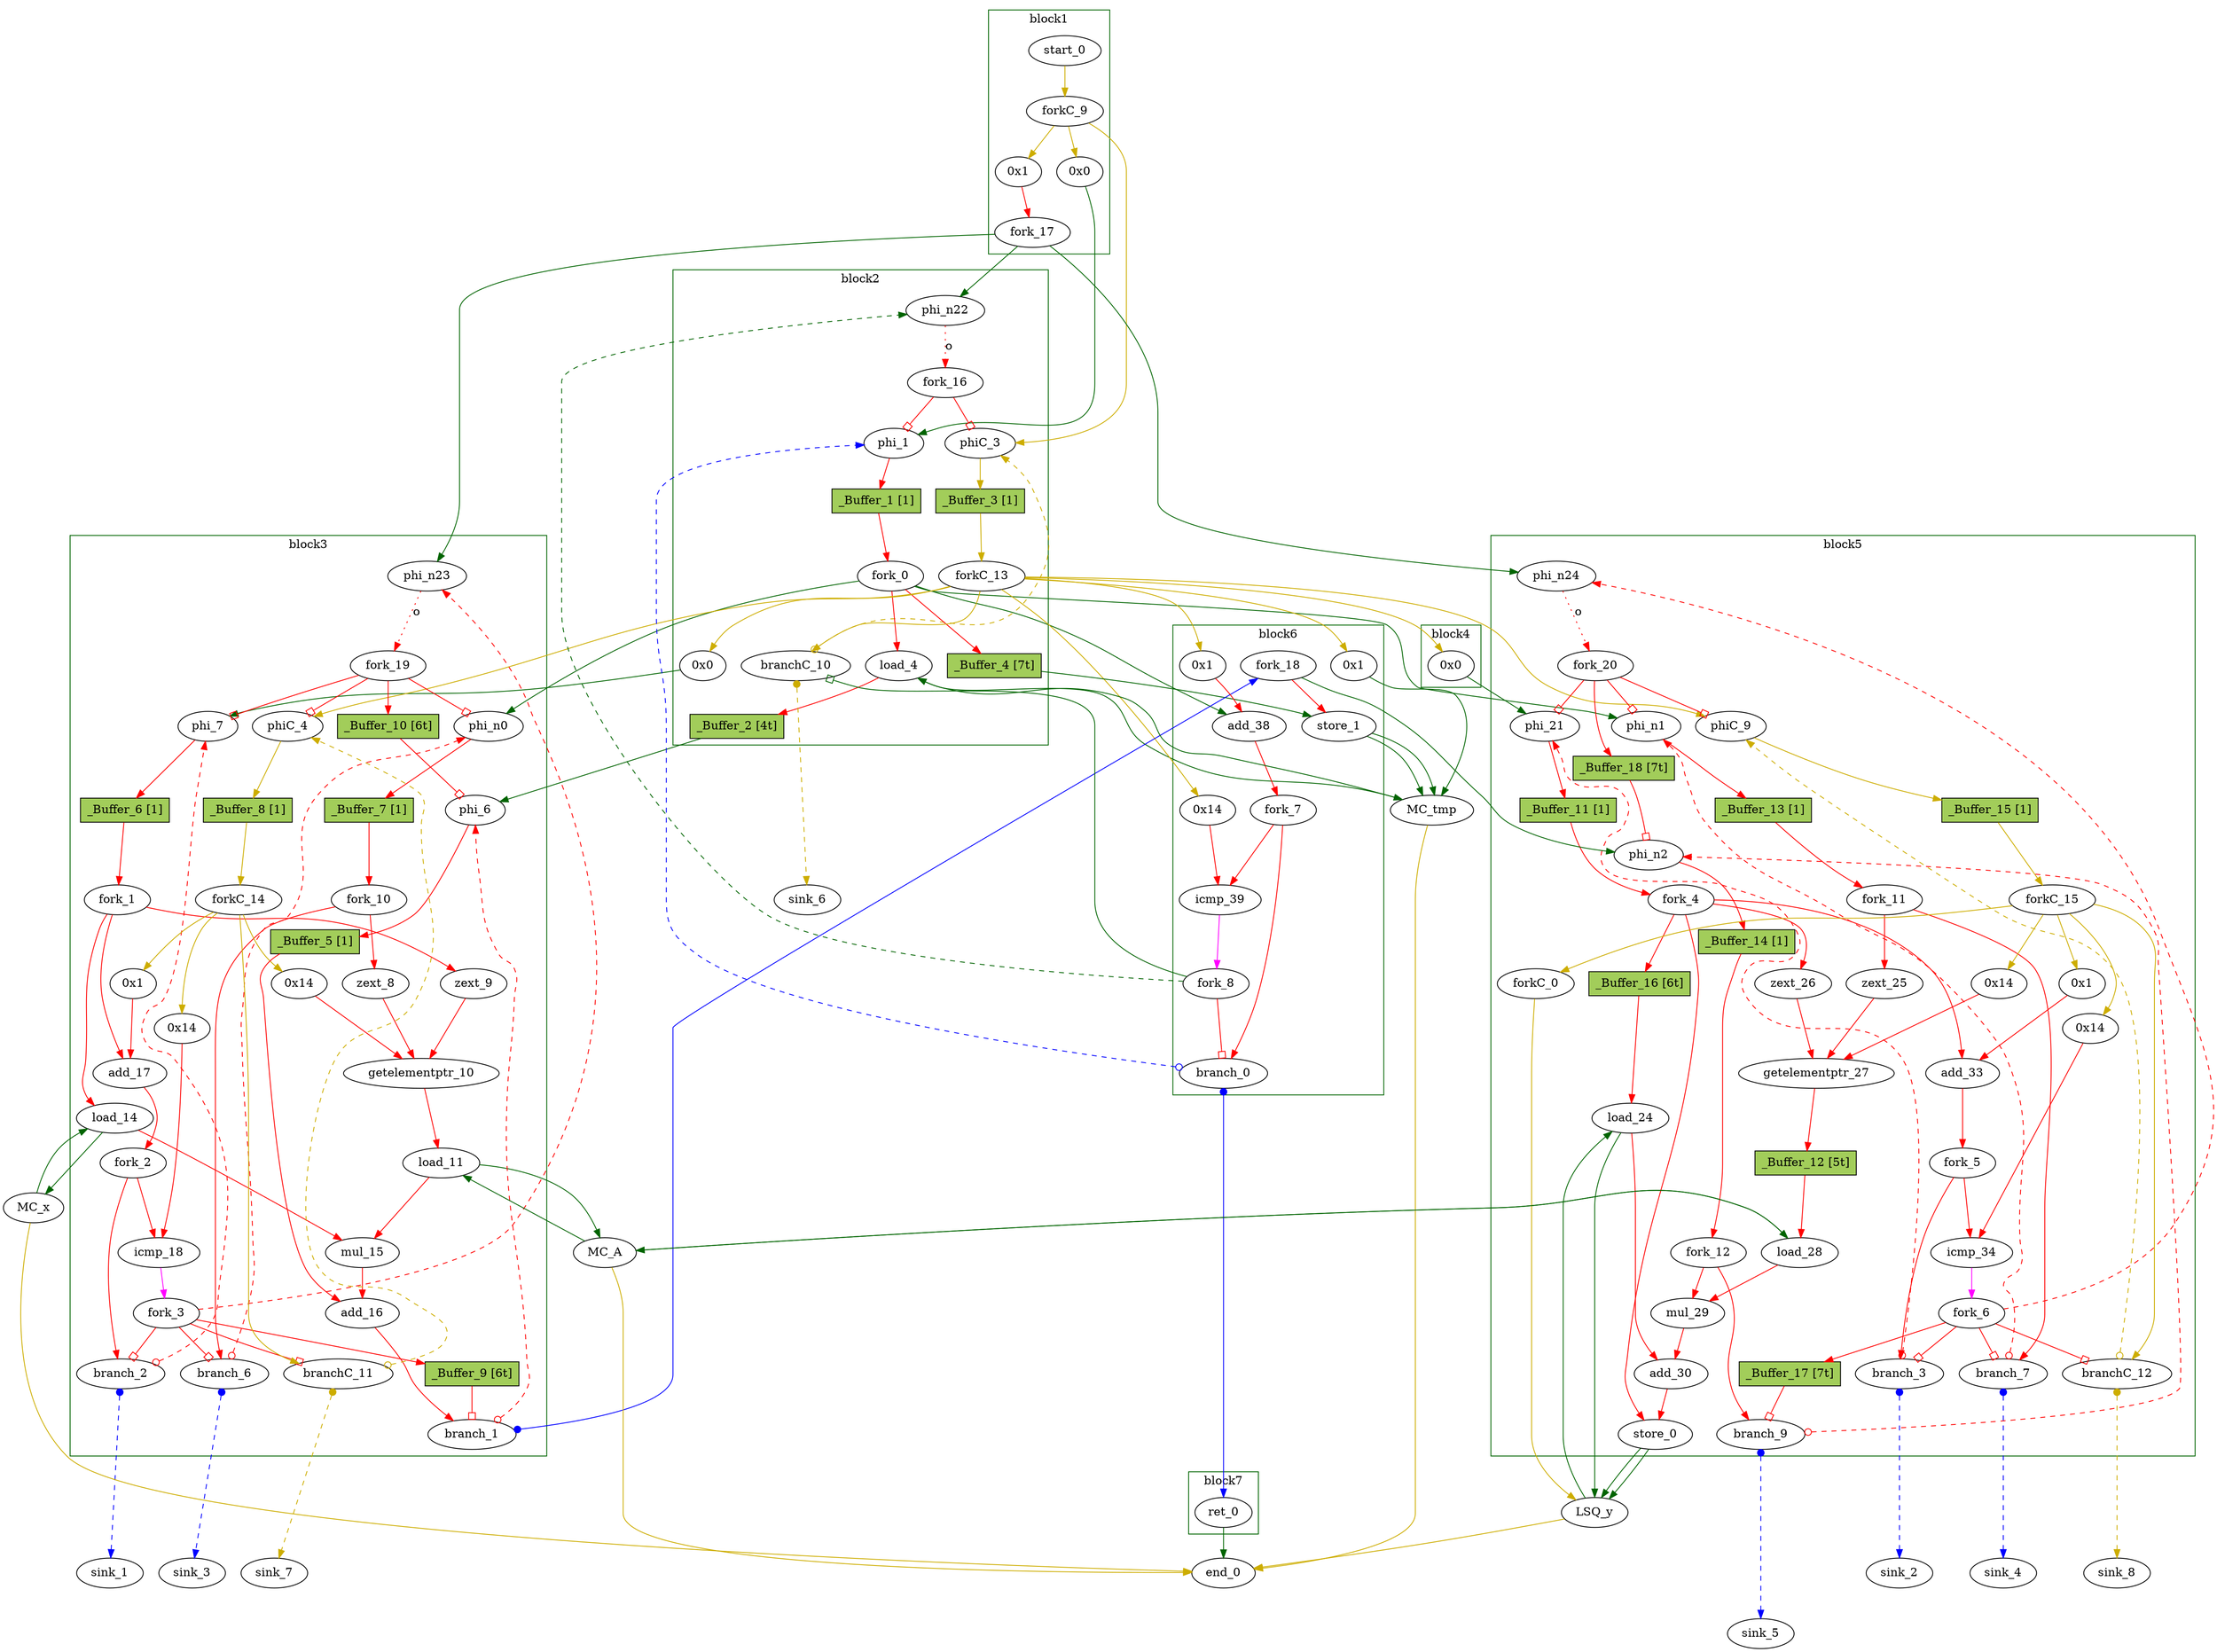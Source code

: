 // Number of blocks: 114
// Number of channels: 196
Digraph G {

  // Blocks
subgraph cluster_1 {
color = "darkgreen"
label = "block1"
  cst_0 [type=Constant, in="in1:32", out="out1:32", bbID = 1, value="0x0", label="0x0",  shape=oval];
  start_0 [type=Entry, in="in1:0", out="out1:0", bbID = 1,  shape=oval];
  cst_12 [type=Constant, in="in1:32", out="out1:32", bbID = 1, value="0x1", label="0x1",  shape=oval];
  forkC_9 [type=Fork, in="in1:0", out="out1:0 out2:0 out3:0", bbID = 1,  shape=oval];
  fork_17 [type=Fork, in="in1:32", out="out1:32 out2:32 out3:32", bbID = 1,  shape=oval];
}
subgraph cluster_2 {
color = "darkgreen"
label = "block2"
  phi_1 [type=Mux, in="in1?:1 in2:32 in3:32", out="out1:32", delay=0.366, bbID = 2,  shape=oval];
  load_4 [type=Operator, in="in1:32 in2:32", out="out1:32 out2:32", op = "mc_load_op", latency=2, bbID = 2, portID = 0, offset = 0,  shape=oval];
  cst_1 [type=Constant, in="in1:32", out="out1:32", bbID = 2, value="0x0", label="0x0",  shape=oval];
  phiC_3 [type=Mux, in="in1?:1 in2:0 in3:0", out="out1:0", delay=0.166, bbID = 2,  shape=oval];
  phi_n22 [type=Merge, in="in1:32 in2:32*i", out="out1:32", delay=0.366, bbID = 2,  shape=oval];
  branchC_10 [type=Branch, in="in1:0 in2?:1*i", out="out1+:0 out2-:0", bbID = 2,  shape=oval];
  fork_0 [type=Fork, in="in1:32", out="out1:32 out2:32 out3:32 out4:32 out5:32", bbID = 2,  shape=oval];
  forkC_13 [type=Fork, in="in1:0", out="out1:0 out2:0 out3:0 out4:0 out5:0 out6:0 out7:0 out8:0", bbID = 2,  shape=oval];
  fork_16 [type=Fork, in="in1:32", out="out1:32 out2:32", bbID = 2,  shape=oval];
  _Buffer_1 [type=Buffer, in="in1:32", out="out1:32", bbID = 2, slots=1, transparent=false, label="_Buffer_1 [1]",  shape=box, style=filled, fillcolor=darkolivegreen3, height = 0.4];
  _Buffer_2 [type=Buffer, in="in1:32", out="out1:32", bbID = 2, slots=4, transparent=true, label="_Buffer_2 [4t]",  shape=box, style=filled, fillcolor=darkolivegreen3, height = 0.4];
  _Buffer_3 [type=Buffer, in="in1:0", out="out1:0", bbID = 2, slots=1, transparent=false, label="_Buffer_3 [1]",  shape=box, style=filled, fillcolor=darkolivegreen3, height = 0.4];
  _Buffer_4 [type=Buffer, in="in1:32", out="out1:32", bbID = 2, slots=7, transparent=true, label="_Buffer_4 [7t]",  shape=box, style=filled, fillcolor=darkolivegreen3, height = 0.4];
}
subgraph cluster_3 {
color = "darkgreen"
label = "block3"
  phi_6 [type=Mux, in="in1?:1 in2:32 in3:32", out="out1:32", delay=0.366, bbID = 3,  shape=oval];
  phi_7 [type=Mux, in="in1?:1 in2:32 in3:32", out="out1:32", delay=0.366, bbID = 3,  shape=oval];
  zext_8 [type=Operator, in="in1:32", out="out1:32", op = "zext_op", bbID = 3,  shape=oval];
  zext_9 [type=Operator, in="in1:32", out="out1:32", op = "zext_op", bbID = 3,  shape=oval];
  getelementptr_10 [type=Operator, in="in1:32 in2:32 in3:32", out="out1:32", op = "getelementptr_op", delay=2.966, constants=1, bbID = 3,  shape=oval];
  load_11 [type=Operator, in="in1:32 in2:32", out="out1:32 out2:32", op = "mc_load_op", latency=2, bbID = 3, portID = 0, offset = 0,  shape=oval];
  load_14 [type=Operator, in="in1:32 in2:32", out="out1:32 out2:32", op = "mc_load_op", latency=2, bbID = 3, portID = 0, offset = 0,  shape=oval];
  mul_15 [type=Operator, in="in1:32 in2:32", out="out1:32", op = "mul_op", latency=4, bbID = 3,  shape=oval];
  add_16 [type=Operator, in="in1:32 in2:32", out="out1:32", op = "add_op", delay=1.693, bbID = 3,  shape=oval];
  cst_2 [type=Constant, in="in1:32", out="out1:32", bbID = 3, value="0x1", label="0x1",  shape=oval];
  add_17 [type=Operator, in="in1:32 in2:32", out="out1:32", op = "add_op", delay=1.693, bbID = 3,  shape=oval];
  cst_3 [type=Constant, in="in1:32", out="out1:32", bbID = 3, value="0x14", label="0x14",  shape=oval];
  icmp_18 [type=Operator, in="in1:32 in2:32", out="out1:1", op = "icmp_ult_op", delay=1.53, bbID = 3,  shape=oval];
  cst_9 [type=Constant, in="in1:32", out="out1:32", bbID = 3, value="0x14", label="0x14",  shape=oval];
  phi_n0 [type=Mux, in="in1?:1 in2:32 in3:32", out="out1:32", delay=0.366, bbID = 3,  shape=oval];
  phiC_4 [type=Mux, in="in1?:1 in2:0 in3:0", out="out1:0", delay=0.166, bbID = 3,  shape=oval];
  branch_1 [type=Branch, in="in1:32 in2?:1*i", out="out1+:32 out2-:32", bbID = 3,  shape=oval];
  phi_n23 [type=Merge, in="in1:32 in2:32*i", out="out1:32", delay=0.366, bbID = 3,  shape=oval];
  branch_2 [type=Branch, in="in1:32 in2?:1*i", out="out1+:32 out2-:32", bbID = 3,  shape=oval];
  branch_6 [type=Branch, in="in1:32 in2?:1*i", out="out1+:32 out2-:32", bbID = 3,  shape=oval];
  branchC_11 [type=Branch, in="in1:0 in2?:1*i", out="out1+:0 out2-:0", bbID = 3,  shape=oval];
  fork_1 [type=Fork, in="in1:32", out="out1:32 out2:32 out3:32", bbID = 3,  shape=oval];
  fork_2 [type=Fork, in="in1:32", out="out1:32 out2:32", bbID = 3,  shape=oval];
  fork_3 [type=Fork, in="in1:32", out="out1:32 out2:32 out3:32 out4:32 out5:32", bbID = 3,  shape=oval];
  fork_10 [type=Fork, in="in1:32", out="out1:32 out2:32", bbID = 3,  shape=oval];
  forkC_14 [type=Fork, in="in1:0", out="out1:0 out2:0 out3:0 out4:0", bbID = 3,  shape=oval];
  fork_19 [type=Fork, in="in1:32", out="out1:32 out2:32 out3:32 out4:32", bbID = 3,  shape=oval];
  _Buffer_5 [type=Buffer, in="in1:32", out="out1:32", bbID = 3, slots=1, transparent=false, label="_Buffer_5 [1]",  shape=box, style=filled, fillcolor=darkolivegreen3, height = 0.4];
  _Buffer_6 [type=Buffer, in="in1:32", out="out1:32", bbID = 3, slots=1, transparent=false, label="_Buffer_6 [1]",  shape=box, style=filled, fillcolor=darkolivegreen3, height = 0.4];
  _Buffer_7 [type=Buffer, in="in1:32", out="out1:32", bbID = 3, slots=1, transparent=false, label="_Buffer_7 [1]",  shape=box, style=filled, fillcolor=darkolivegreen3, height = 0.4];
  _Buffer_8 [type=Buffer, in="in1:0", out="out1:0", bbID = 3, slots=1, transparent=false, label="_Buffer_8 [1]",  shape=box, style=filled, fillcolor=darkolivegreen3, height = 0.4];
  _Buffer_9 [type=Buffer, in="in1:32", out="out1:32", bbID = 3, slots=6, transparent=true, label="_Buffer_9 [6t]",  shape=box, style=filled, fillcolor=darkolivegreen3, height = 0.4];
  _Buffer_10 [type=Buffer, in="in1:32", out="out1:32", bbID = 3, slots=6, transparent=true, label="_Buffer_10 [6t]",  shape=box, style=filled, fillcolor=darkolivegreen3, height = 0.4];
}
subgraph cluster_4 {
color = "darkgreen"
label = "block4"
  cst_4 [type=Constant, in="in1:32", out="out1:32", bbID = 4, value="0x0", label="0x0",  shape=oval];
}
subgraph cluster_5 {
color = "darkgreen"
label = "block5"
  phi_21 [type=Mux, in="in1?:1 in2:32 in3:32", out="out1:32", delay=0.366, bbID = 5,  shape=oval];
  load_24 [type=Operator, in="in1:32 in2:32", out="out1:32 out2:32", op = "lsq_load_op", latency=5, bbID = 5, portID = 0, offset = 0, retimingDiff=5,  shape=oval];
  zext_25 [type=Operator, in="in1:32", out="out1:32", op = "zext_op", bbID = 5, retimingDiff=1,  shape=oval];
  zext_26 [type=Operator, in="in1:32", out="out1:32", op = "zext_op", bbID = 5, retimingDiff=1,  shape=oval];
  getelementptr_27 [type=Operator, in="in1:32 in2:32 in3:32", out="out1:32", op = "getelementptr_op", delay=2.966, constants=1, bbID = 5, retimingDiff=1,  shape=oval];
  load_28 [type=Operator, in="in1:32 in2:32", out="out1:32 out2:32", op = "mc_load_op", latency=2, bbID = 5, portID = 1, offset = 0, retimingDiff=2,  shape=oval];
  mul_29 [type=Operator, in="in1:32 in2:32", out="out1:32", op = "mul_op", latency=4, bbID = 5, retimingDiff=4,  shape=oval];
  add_30 [type=Operator, in="in1:32 in2:32", out="out1:32", op = "add_op", delay=1.693, bbID = 5, retimingDiff=7,  shape=oval];
  store_0 [type=Operator, in="in1:32 in2:32", out="out1:32 out2:32", op = "lsq_store_op", bbID = 5, portID = 0, offset = 1,  shape=oval];
  cst_5 [type=Constant, in="in1:32", out="out1:32", bbID = 5, value="0x1", label="0x1", retimingDiff=1,  shape=oval];
  add_33 [type=Operator, in="in1:32 in2:32", out="out1:32", op = "add_op", delay=1.693, bbID = 5, retimingDiff=1,  shape=oval];
  cst_6 [type=Constant, in="in1:32", out="out1:32", bbID = 5, value="0x14", label="0x14", retimingDiff=1,  shape=oval];
  icmp_34 [type=Operator, in="in1:32 in2:32", out="out1:1", op = "icmp_ult_op", delay=1.53, bbID = 5, retimingDiff=1,  shape=oval];
  cst_10 [type=Constant, in="in1:32", out="out1:32", bbID = 5, value="0x14", label="0x14", retimingDiff=1,  shape=oval];
  forkC_0 [type=Fork, in="in1:0", out="out1:0", bbID = 5, retimingDiff=1,  shape=oval];
  phi_n1 [type=Mux, in="in1?:1 in2:32 in3:32", out="out1:32", delay=0.366, bbID = 5,  shape=oval];
  phi_n2 [type=Mux, in="in1?:1 in2:32 in3:32", out="out1:32", delay=0.366, bbID = 5, retimingDiff=2,  shape=oval];
  phiC_9 [type=Mux, in="in1?:1 in2:0 in3:0", out="out1:0", delay=0.166, bbID = 5,  shape=oval];
  branch_3 [type=Branch, in="in1:32 in2?:1*i", out="out1+:32 out2-:32", bbID = 5, retimingDiff=1,  shape=oval];
  phi_n24 [type=Merge, in="in1:32 in2:32*i", out="out1:32", delay=0.366, bbID = 5,  shape=oval];
  branch_7 [type=Branch, in="in1:32 in2?:1*i", out="out1+:32 out2-:32", bbID = 5, retimingDiff=1,  shape=oval];
  branch_9 [type=Branch, in="in1:32 in2?:1*i", out="out1+:32 out2-:32", bbID = 5, retimingDiff=3,  shape=oval];
  branchC_12 [type=Branch, in="in1:0 in2?:1*i", out="out1+:0 out2-:0", bbID = 5, retimingDiff=1,  shape=oval];
  fork_4 [type=Fork, in="in1:32", out="out1:32 out2:32 out3:32 out4:32", bbID = 5, retimingDiff=1,  shape=oval];
  fork_5 [type=Fork, in="in1:32", out="out1:32 out2:32", bbID = 5, retimingDiff=1,  shape=oval];
  fork_6 [type=Fork, in="in1:32", out="out1:32 out2:32 out3:32 out4:32 out5:32", bbID = 5, retimingDiff=1,  shape=oval];
  fork_11 [type=Fork, in="in1:32", out="out1:32 out2:32", bbID = 5, retimingDiff=1,  shape=oval];
  fork_12 [type=Fork, in="in1:32", out="out1:32 out2:32", bbID = 5, retimingDiff=3,  shape=oval];
  forkC_15 [type=Fork, in="in1:0", out="out1:0 out2:0 out3:0 out4:0 out5:0", bbID = 5, retimingDiff=1,  shape=oval];
  fork_20 [type=Fork, in="in1:32", out="out1:32 out2:32 out3:32 out4:32", bbID = 5,  shape=oval];
  _Buffer_11 [type=Buffer, in="in1:32", out="out1:32", bbID = 5, slots=1, transparent=false, label="_Buffer_11 [1]",  shape=box, style=filled, fillcolor=darkolivegreen3, height = 0.4];
  _Buffer_12 [type=Buffer, in="in1:32", out="out1:32", bbID = 5, slots=5, transparent=true, label="_Buffer_12 [5t]",  shape=box, style=filled, fillcolor=darkolivegreen3, height = 0.4];
  _Buffer_13 [type=Buffer, in="in1:32", out="out1:32", bbID = 5, slots=1, transparent=false, label="_Buffer_13 [1]",  shape=box, style=filled, fillcolor=darkolivegreen3, height = 0.4];
  _Buffer_14 [type=Buffer, in="in1:32", out="out1:32", bbID = 5, slots=1, transparent=false, label="_Buffer_14 [1]",  shape=box, style=filled, fillcolor=darkolivegreen3, height = 0.4];
  _Buffer_15 [type=Buffer, in="in1:0", out="out1:0", bbID = 5, slots=1, transparent=false, label="_Buffer_15 [1]",  shape=box, style=filled, fillcolor=darkolivegreen3, height = 0.4];
  _Buffer_16 [type=Buffer, in="in1:32", out="out1:32", bbID = 5, slots=6, transparent=true, label="_Buffer_16 [6t]",  shape=box, style=filled, fillcolor=darkolivegreen3, height = 0.4];
  _Buffer_17 [type=Buffer, in="in1:32", out="out1:32", bbID = 5, slots=7, transparent=true, label="_Buffer_17 [7t]",  shape=box, style=filled, fillcolor=darkolivegreen3, height = 0.4];
  _Buffer_18 [type=Buffer, in="in1:32", out="out1:32", bbID = 5, slots=7, transparent=true, label="_Buffer_18 [7t]",  shape=box, style=filled, fillcolor=darkolivegreen3, height = 0.4];
}
subgraph cluster_6 {
color = "darkgreen"
label = "block6"
  store_1 [type=Operator, in="in1:32 in2:32", out="out1:32 out2:32", op = "mc_store_op", bbID = 6, portID = 0, offset = 0,  shape=oval];
  cst_7 [type=Constant, in="in1:32", out="out1:32", bbID = 6, value="0x1", label="0x1",  shape=oval];
  add_38 [type=Operator, in="in1:32 in2:32", out="out1:32", op = "add_op", delay=1.693, bbID = 6,  shape=oval];
  cst_8 [type=Constant, in="in1:32", out="out1:32", bbID = 6, value="0x14", label="0x14",  shape=oval];
  icmp_39 [type=Operator, in="in1:32 in2:32", out="out1:1", op = "icmp_ult_op", delay=1.53, bbID = 6,  shape=oval];
  cst_11 [type=Constant, in="in1:32", out="out1:32", bbID = 6, value="0x1", label="0x1",  shape=oval];
  branch_0 [type=Branch, in="in1:32 in2?:1*i", out="out1+:32 out2-:32", bbID = 6,  shape=oval];
  fork_18 [type=Fork, in="in1:32", out="out1:32 out2:32", bbID = 6,  shape=oval];
  fork_7 [type=Fork, in="in1:32", out="out1:32 out2:32", bbID = 6,  shape=oval];
  fork_8 [type=Fork, in="in1:32", out="out1:32 out2:32 out3:32", bbID = 6,  shape=oval];
}
subgraph cluster_7 {
color = "darkgreen"
label = "block7"
  ret_0 [type=Operator, in="in1:32", out="out1:32", op = "ret_op", bbID = 7,  shape=oval];
}
  LSQ_y [type=LSQ, in="in1:0*c0 in2:32*l0a in3:32*s0a in4:32*s0d", out="out1:32*l0d out2:0*e", bbID = 0, memory = "y", bbcount = 1, ldcount = 1, stcount = 1, fifoDepth = 16, numLoads = "{1}", numStores = "{1}", loadOffsets = "{{0;0;0;0;0;0;0;0;0;0;0;0;0;0;0;0}}", storeOffsets = "{{1;0;0;0;0;0;0;0;0;0;0;0;0;0;0;0}}", loadPorts = "{{0;0;0;0;0;0;0;0;0;0;0;0;0;0;0;0}}", storePorts = "{{0;0;0;0;0;0;0;0;0;0;0;0;0;0;0;0}}", ];
  MC_tmp [type=MC, in="in1:32*c0 in2:32*l0a in3:32*s0a in4:32*s0d", out="out1:32*l0d out2:0*e", bbID = 0, memory = "tmp", bbcount = 1, ldcount = 1, stcount = 1, ];
  MC_A [type=MC, in="in1:32*l0a in2:32*l1a", out="out1:32*l0d out2:32*l1d out3:0*e", bbID = 0, memory = "A", bbcount = 0, ldcount = 2, stcount = 0, ];
  MC_x [type=MC, in="in1:32*l0a", out="out1:32*l0d out2:0*e", bbID = 0, memory = "x", bbcount = 0, ldcount = 1, stcount = 0, ];
  sink_1 [type=Sink, in="in1:32", bbID = 0,  shape=oval];
  sink_2 [type=Sink, in="in1:32", bbID = 0,  shape=oval];
  sink_3 [type=Sink, in="in1:32", bbID = 0,  shape=oval];
  sink_4 [type=Sink, in="in1:32", bbID = 0,  shape=oval];
  sink_5 [type=Sink, in="in1:32", bbID = 0,  shape=oval];
  sink_6 [type=Sink, in="in1:0", bbID = 0,  shape=oval];
  sink_7 [type=Sink, in="in1:0", bbID = 0,  shape=oval];
  sink_8 [type=Sink, in="in1:0", bbID = 0,  shape=oval];
  end_0 [type=Exit, in="in1:0*e in2:0*e in3:0*e in4:0*e in5:32", out="out1:32", bbID = 0,  shape=oval];

  // Channels
  cst_0 -> phi_1 [from=out1, to=in3, arrowhead=normal, color=darkgreen];
  start_0 -> forkC_9 [from=out1, to=in1, arrowhead=normal, color=gold3];
  cst_12 -> fork_17 [from=out1, to=in1, arrowhead=normal, color=red];
  forkC_9 -> cst_0 [from=out1, to=in1, arrowhead=normal, color=gold3];
  forkC_9 -> cst_12 [from=out3, to=in1, arrowhead=normal, color=gold3];
  forkC_9 -> phiC_3 [from=out2, to=in3, arrowhead=normal, color=gold3];
  fork_17 -> phi_n22 [from=out1, to=in1, arrowhead=normal, color=darkgreen];
  fork_17 -> phi_n23 [from=out2, to=in1, arrowhead=normal, color=darkgreen];
  fork_17 -> phi_n24 [from=out3, to=in1, arrowhead=normal, color=darkgreen];
  phi_1 -> _Buffer_1 [from=out1, to=in1, arrowhead=normal, color=red];
  load_4 -> _Buffer_2 [from=out1, to=in1, arrowhead=normal, color=red];
  load_4 -> MC_tmp [from=out2, to=in2, arrowhead=normal, color=darkgreen];
  cst_1 -> phi_7 [from=out1, to=in3, arrowhead=normal, color=darkgreen];
  phiC_3 -> _Buffer_3 [from=out1, to=in1, arrowhead=normal, color=gold3];
  phi_n22 -> fork_16 [from=out1, to=in1, arrowhead=normal, color=red, slots=1, style=dotted, label="o", transparent=true];
  branchC_10 -> phiC_3 [from=out2, to=in2, dir=both, arrowtail=odot, arrowhead=normal, color=gold3, constraint=false, style=dashed, minlen = 3];
  branchC_10 -> sink_6 [from=out1, to=in1, dir=both, arrowtail=dot, arrowhead=normal, color=gold3, style=dashed, minlen = 3];
  fork_0 -> load_4 [from=out4, to=in2, arrowhead=normal, color=red];
  fork_0 -> phi_n0 [from=out1, to=in3, arrowhead=normal, color=darkgreen];
  fork_0 -> phi_n1 [from=out2, to=in3, arrowhead=normal, color=darkgreen];
  fork_0 -> _Buffer_4 [from=out5, to=in1, arrowhead=normal, color=red];
  fork_0 -> add_38 [from=out3, to=in1, arrowhead=normal, color=darkgreen];
  forkC_13 -> cst_1 [from=out1, to=in1, arrowhead=normal, color=gold3];
  forkC_13 -> branchC_10 [from=out2, to=in1, arrowhead=normal, color=gold3];
  forkC_13 -> phiC_4 [from=out3, to=in3, arrowhead=normal, color=gold3];
  forkC_13 -> cst_4 [from=out4, to=in1, arrowhead=normal, color=gold3];
  forkC_13 -> phiC_9 [from=out5, to=in3, arrowhead=normal, color=gold3];
  forkC_13 -> cst_7 [from=out6, to=in1, arrowhead=normal, color=gold3];
  forkC_13 -> cst_8 [from=out7, to=in1, arrowhead=normal, color=gold3];
  forkC_13 -> cst_11 [from=out8, to=in1, arrowhead=normal, color=gold3];
  fork_16 -> phi_1 [from=out1, to=in1, arrowhead=obox, color=red];
  fork_16 -> phiC_3 [from=out2, to=in1, arrowhead=obox, color=red];
  phi_6 -> _Buffer_5 [from=out1, to=in1, arrowhead=normal, color=red];
  phi_7 -> _Buffer_6 [from=out1, to=in1, arrowhead=normal, color=red];
  zext_8 -> getelementptr_10 [from=out1, to=in1, arrowhead=normal, color=red];
  zext_9 -> getelementptr_10 [from=out1, to=in2, arrowhead=normal, color=red];
  getelementptr_10 -> load_11 [from=out1, to=in2, arrowhead=normal, color=red];
  load_11 -> mul_15 [from=out1, to=in1, arrowhead=normal, color=red];
  load_11 -> MC_A [from=out2, to=in1, arrowhead=normal, color=darkgreen];
  load_14 -> mul_15 [from=out1, to=in2, arrowhead=normal, color=red];
  load_14 -> MC_x [from=out2, to=in1, arrowhead=normal, color=darkgreen];
  mul_15 -> add_16 [from=out1, to=in2, arrowhead=normal, color=red];
  add_16 -> branch_1 [from=out1, to=in1, arrowhead=normal, color=red];
  cst_2 -> add_17 [from=out1, to=in2, arrowhead=normal, color=red];
  add_17 -> fork_2 [from=out1, to=in1, arrowhead=normal, color=red];
  cst_3 -> icmp_18 [from=out1, to=in2, arrowhead=normal, color=red];
  icmp_18 -> fork_3 [from=out1, to=in1, arrowhead=normal, color=magenta];
  cst_9 -> getelementptr_10 [from=out1, to=in3, arrowhead=normal, color=red];
  phi_n0 -> _Buffer_7 [from=out1, to=in1, arrowhead=normal, color=red];
  phiC_4 -> _Buffer_8 [from=out1, to=in1, arrowhead=normal, color=gold3];
  branch_1 -> phi_6 [from=out2, to=in2, dir=both, arrowtail=odot, arrowhead=normal, color=red, constraint=false, style=dashed, minlen = 3];
  branch_1 -> fork_18 [from=out1, to=in1, dir=both, arrowtail=dot, arrowhead=normal, color=blue];
  phi_n23 -> fork_19 [from=out1, to=in1, arrowhead=normal, color=red, slots=1, style=dotted, label="o", transparent=true];
  branch_2 -> phi_7 [from=out2, to=in2, dir=both, arrowtail=odot, arrowhead=normal, color=red, constraint=false, style=dashed, minlen = 3];
  branch_2 -> sink_1 [from=out1, to=in1, dir=both, arrowtail=dot, arrowhead=normal, color=blue, style=dashed, minlen = 3];
  branch_6 -> phi_n0 [from=out2, to=in2, dir=both, arrowtail=odot, arrowhead=normal, color=red, constraint=false, style=dashed, minlen = 3];
  branch_6 -> sink_3 [from=out1, to=in1, dir=both, arrowtail=dot, arrowhead=normal, color=blue, style=dashed, minlen = 3];
  branchC_11 -> phiC_4 [from=out2, to=in2, dir=both, arrowtail=odot, arrowhead=normal, color=gold3, constraint=false, style=dashed, minlen = 3];
  branchC_11 -> sink_7 [from=out1, to=in1, dir=both, arrowtail=dot, arrowhead=normal, color=gold3, style=dashed, minlen = 3];
  fork_1 -> zext_9 [from=out1, to=in1, arrowhead=normal, color=red];
  fork_1 -> load_14 [from=out3, to=in2, arrowhead=normal, color=red];
  fork_1 -> add_17 [from=out2, to=in1, arrowhead=normal, color=red];
  fork_2 -> icmp_18 [from=out1, to=in1, arrowhead=normal, color=red];
  fork_2 -> branch_2 [from=out2, to=in1, arrowhead=normal, color=red];
  fork_3 -> _Buffer_9 [from=out1, to=in1, arrowhead=normal, color=red];
  fork_3 -> phi_n23 [from=out2, to=in2, arrowhead=normal, color=red, constraint=false, style=dashed, minlen = 3];
  fork_3 -> branch_2 [from=out3, to=in2, arrowhead=obox, color=red];
  fork_3 -> branch_6 [from=out4, to=in2, arrowhead=obox, color=red];
  fork_3 -> branchC_11 [from=out5, to=in2, arrowhead=obox, color=red];
  fork_10 -> zext_8 [from=out1, to=in1, arrowhead=normal, color=red];
  fork_10 -> branch_6 [from=out2, to=in1, arrowhead=normal, color=red];
  forkC_14 -> cst_2 [from=out1, to=in1, arrowhead=normal, color=gold3];
  forkC_14 -> cst_3 [from=out3, to=in1, arrowhead=normal, color=gold3];
  forkC_14 -> cst_9 [from=out4, to=in1, arrowhead=normal, color=gold3];
  forkC_14 -> branchC_11 [from=out2, to=in1, arrowhead=normal, color=gold3];
  fork_19 -> _Buffer_10 [from=out1, to=in1, arrowhead=normal, color=red];
  fork_19 -> phi_7 [from=out2, to=in1, arrowhead=obox, color=red];
  fork_19 -> phi_n0 [from=out3, to=in1, arrowhead=obox, color=red];
  fork_19 -> phiC_4 [from=out4, to=in1, arrowhead=obox, color=red];
  cst_4 -> phi_21 [from=out1, to=in3, arrowhead=normal, color=darkgreen];
  phi_21 -> _Buffer_11 [from=out1, to=in1, arrowhead=normal, color=red];
  load_24 -> add_30 [from=out1, to=in1, arrowhead=normal, color=red];
  load_24 -> LSQ_y [from=out2, to=in2, arrowhead=normal, color=darkgreen];
  zext_25 -> getelementptr_27 [from=out1, to=in1, arrowhead=normal, color=red];
  zext_26 -> getelementptr_27 [from=out1, to=in2, arrowhead=normal, color=red];
  getelementptr_27 -> _Buffer_12 [from=out1, to=in1, arrowhead=normal, color=red];
  load_28 -> mul_29 [from=out1, to=in1, arrowhead=normal, color=red];
  load_28 -> MC_A [from=out2, to=in2, arrowhead=normal, color=darkgreen];
  mul_29 -> add_30 [from=out1, to=in2, arrowhead=normal, color=red];
  add_30 -> store_0 [from=out1, to=in1, arrowhead=normal, color=red];
  store_0 -> LSQ_y [from=out2, to=in3, arrowhead=normal, color=darkgreen];
  store_0 -> LSQ_y [from=out1, to=in4, arrowhead=normal, color=darkgreen];
  cst_5 -> add_33 [from=out1, to=in2, arrowhead=normal, color=red];
  add_33 -> fork_5 [from=out1, to=in1, arrowhead=normal, color=red];
  cst_6 -> icmp_34 [from=out1, to=in2, arrowhead=normal, color=red];
  icmp_34 -> fork_6 [from=out1, to=in1, arrowhead=normal, color=magenta];
  cst_10 -> getelementptr_27 [from=out1, to=in3, arrowhead=normal, color=red];
  forkC_0 -> LSQ_y [from=out1, to=in1, arrowhead=normal, color=gold3];
  phi_n1 -> _Buffer_13 [from=out1, to=in1, arrowhead=normal, color=red];
  phi_n2 -> _Buffer_14 [from=out1, to=in1, arrowhead=normal, color=red];
  phiC_9 -> _Buffer_15 [from=out1, to=in1, arrowhead=normal, color=gold3];
  branch_3 -> phi_21 [from=out2, to=in2, dir=both, arrowtail=odot, arrowhead=normal, color=red, constraint=false, style=dashed, minlen = 3];
  branch_3 -> sink_2 [from=out1, to=in1, dir=both, arrowtail=dot, arrowhead=normal, color=blue, style=dashed, minlen = 3];
  phi_n24 -> fork_20 [from=out1, to=in1, arrowhead=normal, color=red, slots=1, style=dotted, label="o", transparent=true];
  branch_7 -> phi_n1 [from=out2, to=in2, dir=both, arrowtail=odot, arrowhead=normal, color=red, constraint=false, style=dashed, minlen = 3];
  branch_7 -> sink_4 [from=out1, to=in1, dir=both, arrowtail=dot, arrowhead=normal, color=blue, style=dashed, minlen = 3];
  branch_9 -> phi_n2 [from=out2, to=in2, dir=both, arrowtail=odot, arrowhead=normal, color=red, constraint=false, style=dashed, minlen = 3];
  branch_9 -> sink_5 [from=out1, to=in1, dir=both, arrowtail=dot, arrowhead=normal, color=blue, style=dashed, minlen = 3];
  branchC_12 -> phiC_9 [from=out2, to=in2, dir=both, arrowtail=odot, arrowhead=normal, color=gold3, constraint=false, style=dashed, minlen = 3];
  branchC_12 -> sink_8 [from=out1, to=in1, dir=both, arrowtail=dot, arrowhead=normal, color=gold3, style=dashed, minlen = 3];
  fork_4 -> _Buffer_16 [from=out3, to=in1, arrowhead=normal, color=red];
  fork_4 -> zext_26 [from=out1, to=in1, arrowhead=normal, color=red];
  fork_4 -> store_0 [from=out4, to=in2, arrowhead=normal, color=red];
  fork_4 -> add_33 [from=out2, to=in1, arrowhead=normal, color=red];
  fork_5 -> icmp_34 [from=out1, to=in1, arrowhead=normal, color=red];
  fork_5 -> branch_3 [from=out2, to=in1, arrowhead=normal, color=red];
  fork_6 -> branch_3 [from=out1, to=in2, arrowhead=obox, color=red];
  fork_6 -> phi_n24 [from=out2, to=in2, arrowhead=normal, color=red, constraint=false, style=dashed, minlen = 3];
  fork_6 -> branch_7 [from=out3, to=in2, arrowhead=obox, color=red];
  fork_6 -> _Buffer_17 [from=out4, to=in1, arrowhead=normal, color=red];
  fork_6 -> branchC_12 [from=out5, to=in2, arrowhead=obox, color=red];
  fork_11 -> zext_25 [from=out1, to=in1, arrowhead=normal, color=red];
  fork_11 -> branch_7 [from=out2, to=in1, arrowhead=normal, color=red];
  fork_12 -> mul_29 [from=out1, to=in2, arrowhead=normal, color=red];
  fork_12 -> branch_9 [from=out2, to=in1, arrowhead=normal, color=red];
  forkC_15 -> cst_5 [from=out1, to=in1, arrowhead=normal, color=gold3];
  forkC_15 -> cst_6 [from=out3, to=in1, arrowhead=normal, color=gold3];
  forkC_15 -> cst_10 [from=out4, to=in1, arrowhead=normal, color=gold3];
  forkC_15 -> forkC_0 [from=out5, to=in1, arrowhead=normal, color=gold3];
  forkC_15 -> branchC_12 [from=out2, to=in1, arrowhead=normal, color=gold3];
  fork_20 -> phi_21 [from=out1, to=in1, arrowhead=obox, color=red];
  fork_20 -> phi_n1 [from=out2, to=in1, arrowhead=obox, color=red];
  fork_20 -> _Buffer_18 [from=out3, to=in1, arrowhead=normal, color=red];
  fork_20 -> phiC_9 [from=out4, to=in1, arrowhead=obox, color=red];
  store_1 -> MC_tmp [from=out2, to=in3, arrowhead=normal, color=darkgreen];
  store_1 -> MC_tmp [from=out1, to=in4, arrowhead=normal, color=darkgreen];
  cst_7 -> add_38 [from=out1, to=in2, arrowhead=normal, color=red];
  add_38 -> fork_7 [from=out1, to=in1, arrowhead=normal, color=red];
  cst_8 -> icmp_39 [from=out1, to=in2, arrowhead=normal, color=red];
  icmp_39 -> fork_8 [from=out1, to=in1, arrowhead=normal, color=magenta];
  cst_11 -> MC_tmp [from=out1, to=in1, arrowhead=normal, color=darkgreen];
  branch_0 -> phi_1 [from=out2, to=in2, dir=both, arrowtail=odot, arrowhead=normal, color=blue, style=dashed, minlen = 3];
  branch_0 -> ret_0 [from=out1, to=in1, dir=both, arrowtail=dot, arrowhead=normal, color=blue];
  fork_18 -> phi_n2 [from=out2, to=in3, arrowhead=normal, color=darkgreen];
  fork_18 -> store_1 [from=out1, to=in1, arrowhead=normal, color=red];
  fork_7 -> icmp_39 [from=out1, to=in1, arrowhead=normal, color=red];
  fork_7 -> branch_0 [from=out2, to=in1, arrowhead=normal, color=red];
  fork_8 -> phi_n22 [from=out2, to=in2, arrowhead=normal, color=darkgreen, style=dashed, minlen = 3];
  fork_8 -> branchC_10 [from=out3, to=in2, arrowhead=obox, color=darkgreen];
  fork_8 -> branch_0 [from=out1, to=in2, arrowhead=obox, color=red];
  ret_0 -> end_0 [from=out1, to=in5, arrowhead=normal, color=darkgreen];
  LSQ_y -> load_24 [from=out1, to=in1, arrowhead=normal, color=darkgreen];
  LSQ_y -> end_0 [from=out2, to=in1, arrowhead=normal, color=gold3];
  MC_tmp -> load_4 [from=out1, to=in1, arrowhead=normal, color=darkgreen];
  MC_tmp -> end_0 [from=out2, to=in2, arrowhead=normal, color=gold3];
  MC_A -> load_11 [from=out1, to=in1, arrowhead=normal, color=darkgreen];
  MC_A -> load_28 [from=out2, to=in1, arrowhead=normal, color=darkgreen];
  MC_A -> end_0 [from=out3, to=in3, arrowhead=normal, color=gold3];
  MC_x -> load_14 [from=out1, to=in1, arrowhead=normal, color=darkgreen];
  MC_x -> end_0 [from=out2, to=in4, arrowhead=normal, color=gold3];
  _Buffer_1 -> fork_0 [from=out1, to=in1, arrowhead=normal, color=red];
  _Buffer_2 -> phi_6 [from=out1, to=in3, arrowhead=normal, color=darkgreen];
  _Buffer_3 -> forkC_13 [from=out1, to=in1, arrowhead=normal, color=gold3];
  _Buffer_4 -> store_1 [from=out1, to=in2, arrowhead=normal, color=darkgreen];
  _Buffer_5 -> add_16 [from=out1, to=in1, arrowhead=normal, color=red];
  _Buffer_6 -> fork_1 [from=out1, to=in1, arrowhead=normal, color=red];
  _Buffer_7 -> fork_10 [from=out1, to=in1, arrowhead=normal, color=red];
  _Buffer_8 -> forkC_14 [from=out1, to=in1, arrowhead=normal, color=gold3];
  _Buffer_9 -> branch_1 [from=out1, to=in2, arrowhead=obox, color=red];
  _Buffer_10 -> phi_6 [from=out1, to=in1, arrowhead=obox, color=red];
  _Buffer_11 -> fork_4 [from=out1, to=in1, arrowhead=normal, color=red];
  _Buffer_12 -> load_28 [from=out1, to=in2, arrowhead=normal, color=red];
  _Buffer_13 -> fork_11 [from=out1, to=in1, arrowhead=normal, color=red];
  _Buffer_14 -> fork_12 [from=out1, to=in1, arrowhead=normal, color=red];
  _Buffer_15 -> forkC_15 [from=out1, to=in1, arrowhead=normal, color=gold3];
  _Buffer_16 -> load_24 [from=out1, to=in2, arrowhead=normal, color=red];
  _Buffer_17 -> branch_9 [from=out1, to=in2, arrowhead=obox, color=red];
  _Buffer_18 -> phi_n2 [from=out1, to=in1, arrowhead=obox, color=red];
}

